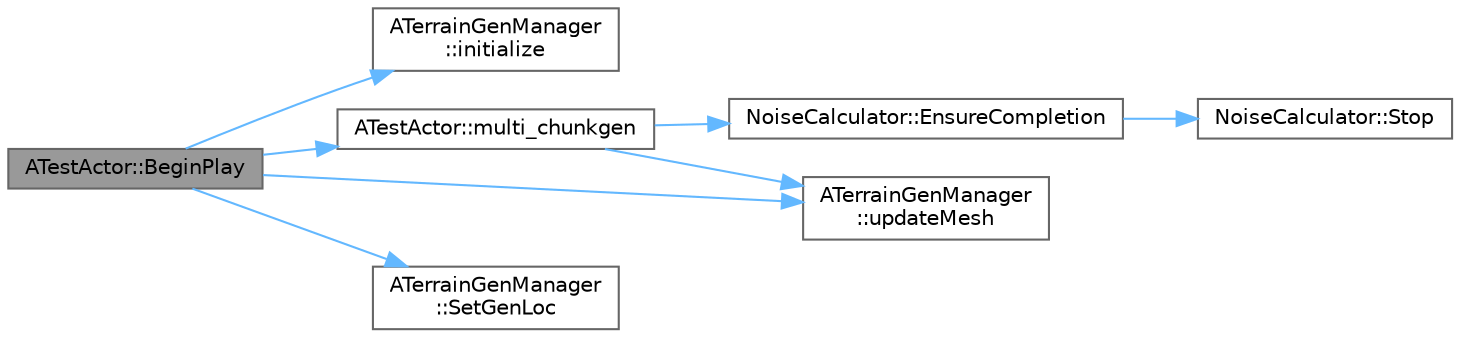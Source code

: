digraph "ATestActor::BeginPlay"
{
 // LATEX_PDF_SIZE
  bgcolor="transparent";
  edge [fontname=Helvetica,fontsize=10,labelfontname=Helvetica,labelfontsize=10];
  node [fontname=Helvetica,fontsize=10,shape=box,height=0.2,width=0.4];
  rankdir="LR";
  Node1 [id="Node000001",label="ATestActor::BeginPlay",height=0.2,width=0.4,color="gray40", fillcolor="grey60", style="filled", fontcolor="black",tooltip=" "];
  Node1 -> Node2 [id="edge15_Node000001_Node000002",color="steelblue1",style="solid",tooltip=" "];
  Node2 [id="Node000002",label="ATerrainGenManager\l::initialize",height=0.2,width=0.4,color="grey40", fillcolor="white", style="filled",URL="$class_a_terrain_gen_manager.html#a75423a3b06705b3fdb217bae1058659b",tooltip=" "];
  Node1 -> Node3 [id="edge16_Node000001_Node000003",color="steelblue1",style="solid",tooltip=" "];
  Node3 [id="Node000003",label="ATestActor::multi_chunkgen",height=0.2,width=0.4,color="grey40", fillcolor="white", style="filled",URL="$class_a_test_actor.html#adea2228b5056881b0bf490d5282000b7",tooltip=" "];
  Node3 -> Node4 [id="edge17_Node000003_Node000004",color="steelblue1",style="solid",tooltip=" "];
  Node4 [id="Node000004",label="NoiseCalculator::EnsureCompletion",height=0.2,width=0.4,color="grey40", fillcolor="white", style="filled",URL="$class_noise_calculator.html#a9ab1f4dc75a858ddb123fc82cef11bb8",tooltip=" "];
  Node4 -> Node5 [id="edge18_Node000004_Node000005",color="steelblue1",style="solid",tooltip=" "];
  Node5 [id="Node000005",label="NoiseCalculator::Stop",height=0.2,width=0.4,color="grey40", fillcolor="white", style="filled",URL="$class_noise_calculator.html#a95f3964dfc0ff2e9e0d75a12395fb9cb",tooltip=" "];
  Node3 -> Node6 [id="edge19_Node000003_Node000006",color="steelblue1",style="solid",tooltip=" "];
  Node6 [id="Node000006",label="ATerrainGenManager\l::updateMesh",height=0.2,width=0.4,color="grey40", fillcolor="white", style="filled",URL="$class_a_terrain_gen_manager.html#aee3b8281744d47f1e4fa8a75ab39ba9c",tooltip=" "];
  Node1 -> Node7 [id="edge20_Node000001_Node000007",color="steelblue1",style="solid",tooltip=" "];
  Node7 [id="Node000007",label="ATerrainGenManager\l::SetGenLoc",height=0.2,width=0.4,color="grey40", fillcolor="white", style="filled",URL="$class_a_terrain_gen_manager.html#a03f62272e65ea0ec959740e6209108b8",tooltip=" "];
  Node1 -> Node6 [id="edge21_Node000001_Node000006",color="steelblue1",style="solid",tooltip=" "];
}
